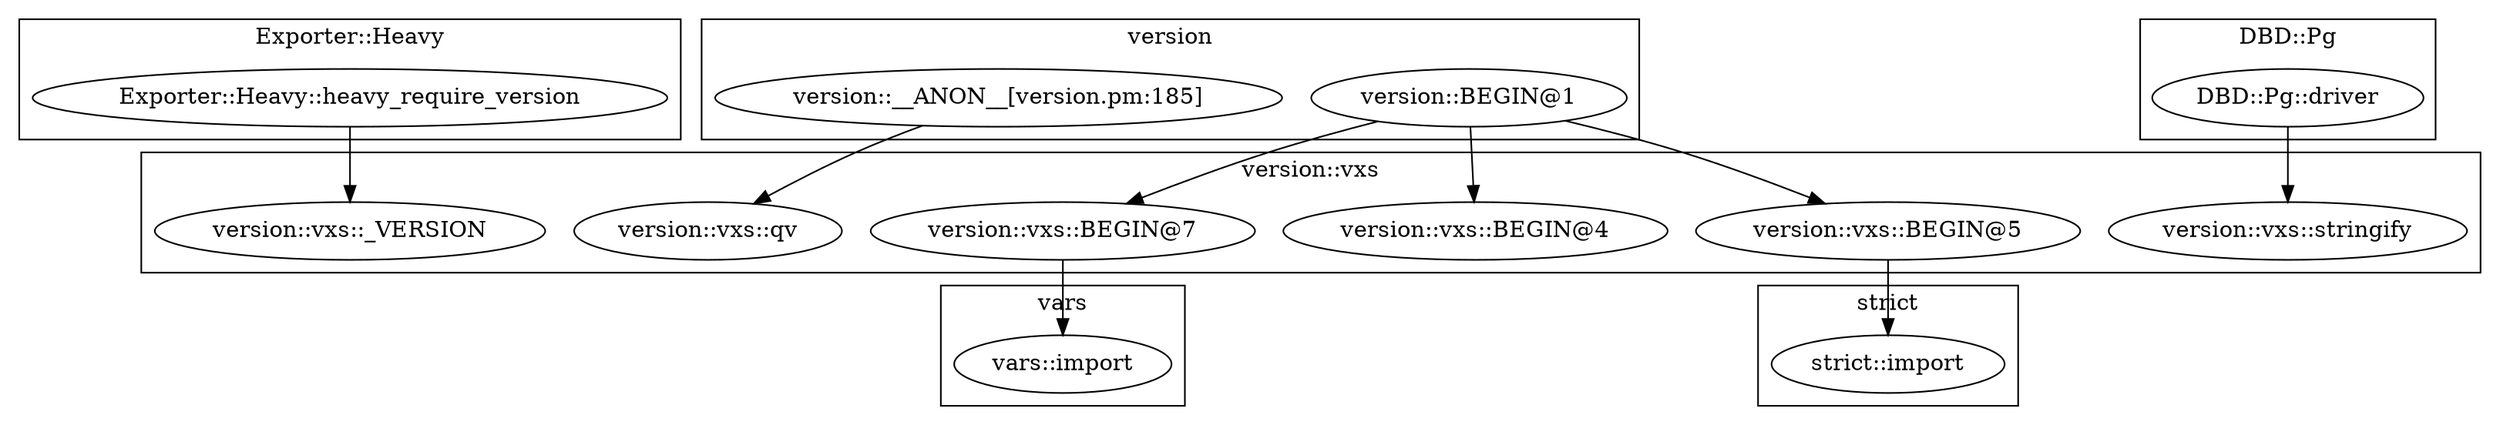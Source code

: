 digraph {
graph [overlap=false]
subgraph cluster_vars {
	label="vars";
	"vars::import";
}
subgraph cluster_strict {
	label="strict";
	"strict::import";
}
subgraph cluster_Exporter_Heavy {
	label="Exporter::Heavy";
	"Exporter::Heavy::heavy_require_version";
}
subgraph cluster_version {
	label="version";
	"version::BEGIN@1";
	"version::__ANON__[version.pm:185]";
}
subgraph cluster_DBD_Pg {
	label="DBD::Pg";
	"DBD::Pg::driver";
}
subgraph cluster_version_vxs {
	label="version::vxs";
	"version::vxs::qv";
	"version::vxs::stringify";
	"version::vxs::BEGIN@7";
	"version::vxs::_VERSION";
	"version::vxs::BEGIN@4";
	"version::vxs::BEGIN@5";
}
"version::__ANON__[version.pm:185]" -> "version::vxs::qv";
"version::BEGIN@1" -> "version::vxs::BEGIN@4";
"Exporter::Heavy::heavy_require_version" -> "version::vxs::_VERSION";
"DBD::Pg::driver" -> "version::vxs::stringify";
"version::vxs::BEGIN@7" -> "vars::import";
"version::BEGIN@1" -> "version::vxs::BEGIN@5";
"version::BEGIN@1" -> "version::vxs::BEGIN@7";
"version::vxs::BEGIN@5" -> "strict::import";
}
